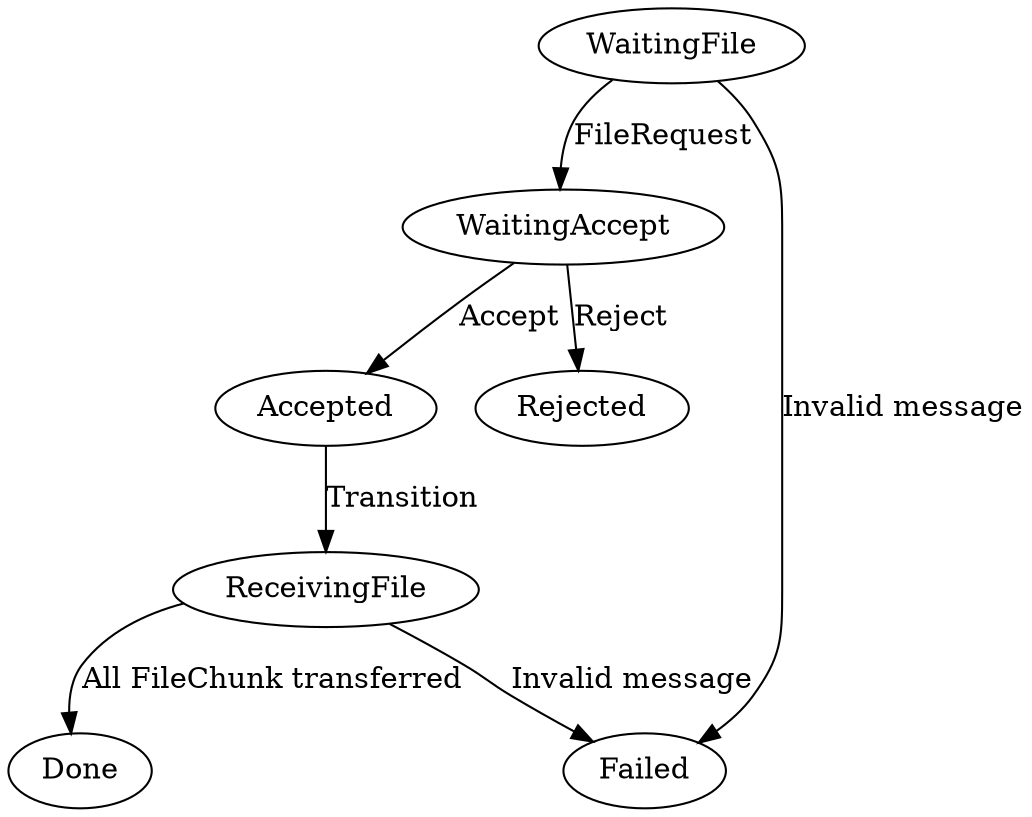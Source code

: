 digraph Receiver {
WaitingFile -> WaitingAccept [ label = "FileRequest" ];
WaitingFile -> Failed [ label = "Invalid message" ] ;
WaitingAccept -> Rejected [ label = "Reject" ];
WaitingAccept -> Accepted [ label = "Accept" ];
Accepted -> ReceivingFile [ label = "Transition" ];
ReceivingFile -> Done [ label = "All FileChunk transferred" ]
ReceivingFile -> Failed [ label = "Invalid message" ];
}
